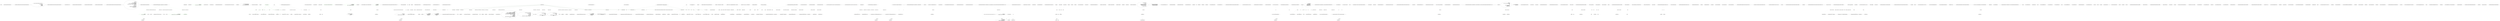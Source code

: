 digraph  {
n108 [label=setsWithTrue, span=""];
n109 [label="System.Collections.Generic.IEnumerable<CommandLine.Core.Token>", span=""];
n0 [cluster="CommandLine.Core.SpecificationPropertyRules.Lookup(System.Collections.Generic.IEnumerable<CommandLine.Core.Token>)", label="Entry CommandLine.Core.SpecificationPropertyRules.Lookup(System.Collections.Generic.IEnumerable<CommandLine.Core.Token>)", span="12-12"];
n1 [cluster="CommandLine.Core.SpecificationPropertyRules.Lookup(System.Collections.Generic.IEnumerable<CommandLine.Core.Token>)", label="return new List<Func<IEnumerable<SpecificationProperty>, IEnumerable<Error>>>\r\n                {\r\n                    EnforceMutuallyExclusiveSet(),\r\n                    EnforceRequired(),\r\n                    EnforceRange(),\r\n                    EnforceSingle(tokens)\r\n                };", span="15-21"];
n2 [cluster="CommandLine.Core.SpecificationPropertyRules.Lookup(System.Collections.Generic.IEnumerable<CommandLine.Core.Token>)", label="Exit CommandLine.Core.SpecificationPropertyRules.Lookup(System.Collections.Generic.IEnumerable<CommandLine.Core.Token>)", span="12-12"];
n3 [cluster="System.Collections.Generic.List<T>.List()", label="Entry System.Collections.Generic.List<T>.List()", span="0-0"];
n4 [cluster="CommandLine.Core.SpecificationPropertyRules.EnforceMutuallyExclusiveSet()", label="Entry CommandLine.Core.SpecificationPropertyRules.EnforceMutuallyExclusiveSet()", span="24-24"];
n5 [cluster="CommandLine.Core.SpecificationPropertyRules.EnforceRequired()", label="Entry CommandLine.Core.SpecificationPropertyRules.EnforceRequired()", span="43-43"];
n6 [cluster="CommandLine.Core.SpecificationPropertyRules.EnforceRange()", label="Entry CommandLine.Core.SpecificationPropertyRules.EnforceRange()", span="74-74"];
n7 [cluster="CommandLine.Core.SpecificationPropertyRules.EnforceSingle(System.Collections.Generic.IEnumerable<CommandLine.Core.Token>)", label="Entry CommandLine.Core.SpecificationPropertyRules.EnforceSingle(System.Collections.Generic.IEnumerable<CommandLine.Core.Token>)", span="95-95"];
n8 [cluster="CommandLine.Core.SpecificationPropertyRules.EnforceMutuallyExclusiveSet()", label="return specProps =>\r\n                {\r\n                    var options = specProps\r\n                            .Where(sp => sp.Specification.IsOption())\r\n                            .Where(sp => ((OptionSpecification)sp.Specification).SetName.Length > 0\r\n                                   && sp.Value.IsJust());\r\n                    var groups = options.GroupBy(g => ((OptionSpecification)g.Specification).SetName);\r\n                    if (groups.Count() > 1)\r\n                    {\r\n                        return options.Select(s =>\r\n                            new MutuallyExclusiveSetError(\r\n                                ((OptionSpecification)s.Specification).FromOptionSpecification()));\r\n                    }\r\n                    return Enumerable.Empty<Error>();\r\n                };", span="26-40"];
n9 [cluster="CommandLine.Core.SpecificationPropertyRules.EnforceMutuallyExclusiveSet()", label="Exit CommandLine.Core.SpecificationPropertyRules.EnforceMutuallyExclusiveSet()", span="24-24"];
d104 [cluster="CommandLine.Text.HelpText.DefaultParsingErrorsHandler<T>(CommandLine.ParserResult<T>, CommandLine.Text.HelpText)", color=green, community=0, label="current.AddPreOptionsLine(\r\n                string.Concat(Environment.NewLine, current.SentenceBuilder.ErrorsHeadingText()))", prediction=0, span="311-312"];
d88 [cluster="CommandLine.Text.HelpText.DefaultParsingErrorsHandler<T>(CommandLine.ParserResult<T>, CommandLine.Text.HelpText)", label="Entry CommandLine.Text.HelpText.DefaultParsingErrorsHandler<T>(CommandLine.ParserResult<T>, CommandLine.Text.HelpText)", span="292-292"];
d102 [cluster="CommandLine.Text.HelpText.DefaultParsingErrorsHandler<T>(CommandLine.ParserResult<T>, CommandLine.Text.HelpText)", label="string.IsNullOrEmpty(errors)", span="306-306"];
d105 [cluster="CommandLine.Text.HelpText.DefaultParsingErrorsHandler<T>(CommandLine.ParserResult<T>, CommandLine.Text.HelpText)", color=green, community=0, label="var lines = errors.Split(\r\n                new[] { Environment.NewLine }, StringSplitOptions.None)", prediction=1, span="313-314"];
d112 [cluster="System.Func<TResult>.Invoke()", label="Entry System.Func<TResult>.Invoke()", span="0-0"];
d113 [cluster="string.Concat(string, string)", label="Entry string.Concat(string, string)", span="0-0"];
d74 [cluster="CommandLine.Text.HelpText.AddPreOptionsLine(string)", label="Entry CommandLine.Text.HelpText.AddPreOptionsLine(string)", span="336-336"];
d106 [cluster="CommandLine.Text.HelpText.DefaultParsingErrorsHandler<T>(CommandLine.ParserResult<T>, CommandLine.Text.HelpText)", color=green, community=0, label="lines.ForEach(\r\n                line => current.AddPreOptionsLine(line))", prediction=0, span="315-316"];
d107 [cluster="CommandLine.Text.HelpText.DefaultParsingErrorsHandler<T>(CommandLine.ParserResult<T>, CommandLine.Text.HelpText)", label="return current;", span="318-318"];
d115 [cluster="System.Collections.Generic.IEnumerable<T>.ForEach<T>(System.Action<T>)", label="Entry System.Collections.Generic.IEnumerable<T>.ForEach<T>(System.Action<T>)", span="251-251"];
d116 [cluster="lambda expression", label="Entry lambda expression", span="316-316"];
d117 [cluster="lambda expression", color=green, community=0, label="current.AddPreOptionsLine(line)", prediction=0, span="316-316"];
d374 [label="CommandLine.Text.HelpText", span=""];
d118 [cluster="lambda expression", label="Exit lambda expression", span="316-316"];
d101 [cluster="CommandLine.Text.HelpText.DefaultParsingErrorsHandler<T>(CommandLine.ParserResult<T>, CommandLine.Text.HelpText)", label="var errors = RenderParsingErrorsText(parserResult,\r\n                current.SentenceBuilder.FormatError,\r\n                current.SentenceBuilder.FormatMutuallyExclusiveSetErrors,\r\n                2)", span="302-305"];
d114 [cluster="string.Split(string[], System.StringSplitOptions)", label="Entry string.Split(string[], System.StringSplitOptions)", span="0-0"];
d199 [cluster="CommandLine.Text.HelpText.AddLine(System.Text.StringBuilder, string, int)", color=green, community=0, label="var words = value.Split(new[] { ' ' })", prediction=4, span="488-488"];
d196 [cluster="CommandLine.Text.HelpText.AddLine(System.Text.StringBuilder, string, int)", label="Entry CommandLine.Text.HelpText.AddLine(System.Text.StringBuilder, string, int)", span="482-482"];
d198 [cluster="CommandLine.Text.HelpText.AddLine(System.Text.StringBuilder, string, int)", label="var wordBuffer = 0", span="487-487"];
d200 [cluster="CommandLine.Text.HelpText.AddLine(System.Text.StringBuilder, string, int)", label="var i = 0", span="489-489"];
d217 [cluster="string.Split(params char[])", label="Entry string.Split(params char[])", span="0-0"];
d201 [cluster="CommandLine.Text.HelpText.AddLine(System.Text.StringBuilder, string, int)", label="i < words.Length", span="489-489"];
d202 [cluster="CommandLine.Text.HelpText.AddLine(System.Text.StringBuilder, string, int)", label="words[i].Length < (maximumLength - wordBuffer)", span="491-491"];
d203 [cluster="CommandLine.Text.HelpText.AddLine(System.Text.StringBuilder, string, int)", label="builder.Append(words[i])", span="493-493"];
d204 [cluster="CommandLine.Text.HelpText.AddLine(System.Text.StringBuilder, string, int)", label="wordBuffer += words[i].Length", span="494-494"];
d205 [cluster="CommandLine.Text.HelpText.AddLine(System.Text.StringBuilder, string, int)", label="(maximumLength - wordBuffer) > 1 && i != words.Length - 1", span="495-495"];
d208 [cluster="CommandLine.Text.HelpText.AddLine(System.Text.StringBuilder, string, int)", label="words[i].Length >= maximumLength && wordBuffer == 0", span="501-501"];
d209 [cluster="CommandLine.Text.HelpText.AddLine(System.Text.StringBuilder, string, int)", label="builder.Append(words[i].Substring(0, maximumLength))", span="503-503"];
d221 [cluster="CommandLine.Text.HelpText.GetSpecificationsFromType<T>(T)", color=green, community=0, label="var specs = options.GetType().GetSpecifications(Specification.FromProperty)", prediction=5, span="522-522"];
d135 [cluster="CommandLine.Text.HelpText.GetSpecificationsFromType<T>(T)", label="Entry CommandLine.Text.HelpText.GetSpecificationsFromType<T>(T)", span="520-520"];
d222 [cluster="CommandLine.Text.HelpText.GetSpecificationsFromType<T>(T)", color=green, community=1, label="var optionSpecs = specs\r\n                .OfType<OptionSpecification>()\r\n                .Concat(new[] { this.MakeHelpEntry(), this.MakeVersionEntry() })", prediction=6, span="523-525"];
d226 [cluster="object.GetType()", label="Entry object.GetType()", span="0-0"];
d227 [cluster="System.Type.GetSpecifications<T>(System.Func<System.Reflection.PropertyInfo, T>)", label="Entry System.Type.GetSpecifications<T>(System.Func<System.Reflection.PropertyInfo, T>)", span="14-14"];
d223 [cluster="CommandLine.Text.HelpText.GetSpecificationsFromType<T>(T)", color=green, community=1, label="var valueSpecs = specs\r\n                .OfType<ValueSpecification>()\r\n                .OrderBy(v => v.Index)", prediction=7, span="526-528"];
d371 [label="CommandLine.Text.HelpText", span=""];
d75 [cluster="System.Collections.IEnumerable.OfType<TResult>()", label="Entry System.Collections.IEnumerable.OfType<TResult>()", span="0-0"];
d228 [cluster="CommandLine.Text.HelpText.MakeHelpEntry()", label="Entry CommandLine.Text.HelpText.MakeHelpEntry()", span="564-564"];
d229 [cluster="CommandLine.Text.HelpText.MakeVersionEntry()", label="Entry CommandLine.Text.HelpText.MakeVersionEntry()", span="574-574"];
d230 [cluster="System.Collections.Generic.IEnumerable<TSource>.Concat<TSource>(System.Collections.Generic.IEnumerable<TSource>)", label="Entry System.Collections.Generic.IEnumerable<TSource>.Concat<TSource>(System.Collections.Generic.IEnumerable<TSource>)", span="0-0"];
d224 [cluster="CommandLine.Text.HelpText.GetSpecificationsFromType<T>(T)", label="return Enumerable.Empty<Specification>()\r\n                .Concat(optionSpecs)\r\n                .Concat(valueSpecs);", span="529-531"];
d231 [cluster="System.Collections.Generic.IEnumerable<TSource>.OrderBy<TSource, TKey>(System.Func<TSource, TKey>)", label="Entry System.Collections.Generic.IEnumerable<TSource>.OrderBy<TSource, TKey>(System.Func<TSource, TKey>)", span="0-0"];
d232 [cluster="lambda expression", label="Entry lambda expression", span="528-528"];
d86 [cluster="lambda expression", label="DefaultParsingErrorsHandler(parserResult, current)", span="274-274"];
d93 [cluster="lambda expression", label="DefaultParsingErrorsHandler(parserResult, current)", span="284-284"];
d90 [cluster="lambda expression", label="DefaultParsingErrorsHandler(pr, current)", span="281-281"];
d108 [cluster="CommandLine.Text.HelpText.DefaultParsingErrorsHandler<T>(CommandLine.ParserResult<T>, CommandLine.Text.HelpText)", label="Exit CommandLine.Text.HelpText.DefaultParsingErrorsHandler<T>(CommandLine.ParserResult<T>, CommandLine.Text.HelpText)", span="292-292"];
d95 [cluster="CommandLine.Text.HelpText.DefaultParsingErrorsHandler<T>(CommandLine.ParserResult<T>, CommandLine.Text.HelpText)", label="parserResult == null", span="294-294"];
d97 [cluster="CommandLine.Text.HelpText.DefaultParsingErrorsHandler<T>(CommandLine.ParserResult<T>, CommandLine.Text.HelpText)", label="current == null", span="295-295"];
d99 [cluster="CommandLine.Text.HelpText.DefaultParsingErrorsHandler<T>(CommandLine.ParserResult<T>, CommandLine.Text.HelpText)", label="FilterMeaningfulErrors(((NotParsed<T>)parserResult).Errors).Empty()", span="297-297"];
d100 [cluster="CommandLine.Text.HelpText.DefaultParsingErrorsHandler<T>(CommandLine.ParserResult<T>, CommandLine.Text.HelpText)", label="return current;", span="299-299"];
d103 [cluster="CommandLine.Text.HelpText.DefaultParsingErrorsHandler<T>(CommandLine.ParserResult<T>, CommandLine.Text.HelpText)", label="return current;", span="308-308"];
d59 [cluster="CommandLine.Text.HelpText.AutoBuild<T>(CommandLine.ParserResult<T>)", label="Entry CommandLine.Text.HelpText.AutoBuild<T>(CommandLine.ParserResult<T>)", span="258-258"];
d69 [cluster="CommandLine.Text.HelpText.AutoBuild<T>(CommandLine.ParserResult<T>)", label="var pr = new NotParsed<object>(err.Type.AutoDefault(), Enumerable.Empty<Error>())", span="280-280"];
d66 [cluster="CommandLine.Text.HelpText.AutoBuild<T>(CommandLine.ParserResult<T>)", label="return AutoBuild(parserResult, current => DefaultParsingErrorsHandler(parserResult, current));", span="274-274"];
d70 [cluster="CommandLine.Text.HelpText.AutoBuild<T>(CommandLine.ParserResult<T>)", label="return AutoBuild(pr, current => DefaultParsingErrorsHandler(pr, current));", span="281-281"];
d71 [cluster="CommandLine.Text.HelpText.AutoBuild<T>(CommandLine.ParserResult<T>)", label="return AutoBuild(parserResult, current => DefaultParsingErrorsHandler(parserResult, current), true);", span="284-284"];
d111 [cluster="string.IsNullOrEmpty(string)", label="Entry string.IsNullOrEmpty(string)", span="0-0"];
d132 [cluster="CommandLine.Text.HelpText.AddOptions<T>(T)", label="return AddOptionsImpl(\r\n                this.GetSpecificationsFromType(options),\r\n                SentenceBuilder.RequiredWord(),\r\n                MaximumDisplayWidth);", span="360-363"];
d141 [cluster="CommandLine.Text.HelpText.AddVerbs(params System.Type[])", label="return AddOptionsImpl(\r\n                this.AdaptVerbsToSpecifications(types),\r\n                SentenceBuilder.RequiredWord(),\r\n                MaximumDisplayWidth);", span="377-380"];
d148 [cluster="CommandLine.Text.HelpText.AddOptions<T>(int, T)", label="return AddOptionsImpl(\r\n                this.GetSpecificationsFromType(options),\r\n                SentenceBuilder.RequiredWord(),\r\n                maximumLength);", span="393-396"];
d155 [cluster="CommandLine.Text.HelpText.AddVerbs(int, params System.Type[])", label="return AddOptionsImpl(this.AdaptVerbsToSpecifications(types), SentenceBuilder.RequiredWord(), maximumLength);", span="411-411"];
d64 [cluster="CommandLine.Text.HelpText.AutoBuild<T>(CommandLine.ParserResult<T>)", label="return new HelpText(HeadingInfo.Default).AddPreOptionsLine(Environment.NewLine);", span="269-269"];
d124 [cluster="CommandLine.Text.HelpText.AddPreOptionsLine(string)", label="Exit CommandLine.Text.HelpText.AddPreOptionsLine(string)", span="336-336"];
d125 [cluster="CommandLine.Text.HelpText.AddPreOptionsLine(string, int)", label="Entry CommandLine.Text.HelpText.AddPreOptionsLine(string, int)", span="584-584"];
d123 [cluster="CommandLine.Text.HelpText.AddPreOptionsLine(string)", label="return AddPreOptionsLine(value, MaximumDisplayWidth);", span="338-338"];
d243 [cluster="CommandLine.Text.HelpText.AddOptionsImpl(System.Collections.Generic.IEnumerable<CommandLine.Core.Specification>, string, int)", label="specifications.ForEach(\r\n                option =>\r\n                    AddOption(requiredWord, maxLength, option, remainingSpace))", span="557-559"];
d110 [cluster="CommandLine.Text.HelpText.RenderParsingErrorsText<T>(CommandLine.ParserResult<T>, System.Func<CommandLine.Error, string>, System.Func<System.Collections.Generic.IEnumerable<CommandLine.MutuallyExclusiveSetError>, string>, int)", label="Entry CommandLine.Text.HelpText.RenderParsingErrorsText<T>(CommandLine.ParserResult<T>, System.Func<CommandLine.Error, string>, System.Func<System.Collections.Generic.IEnumerable<CommandLine.MutuallyExclusiveSetError>, string>, int)", span="422-422"];
d216 [cluster="CommandLine.Text.HelpText.AddLine(System.Text.StringBuilder, string, int)", label="Exit CommandLine.Text.HelpText.AddLine(System.Text.StringBuilder, string, int)", span="482-482"];
d255 [cluster="CommandLine.Text.HelpText.AddPreOptionsLine(string, int)", label="AddLine(preOptionsHelp, value, maximumLength)", span="586-586"];
d326 [cluster="CommandLine.Text.HelpText.AddLine(System.Text.StringBuilder, string)", label="AddLine(builder, value, MaximumDisplayWidth)", span="706-706"];
d197 [cluster="CommandLine.Text.HelpText.AddLine(System.Text.StringBuilder, string, int)", label="builder.AppendWhen(builder.Length > 0, Environment.NewLine)", span="484-484"];
d206 [cluster="CommandLine.Text.HelpText.AddLine(System.Text.StringBuilder, string, int)", label="builder.Append('' '')", span="497-497"];
d210 [cluster="CommandLine.Text.HelpText.AddLine(System.Text.StringBuilder, string, int)", label="wordBuffer = maximumLength", span="504-504"];
d212 [cluster="CommandLine.Text.HelpText.AddLine(System.Text.StringBuilder, string, int)", label="value = value.Substring(Math.Min(wordBuffer, value.Length))", span="512-512"];
d213 [cluster="CommandLine.Text.HelpText.AddLine(System.Text.StringBuilder, string, int)", label="builder.AppendWhen(value.Length > 0, Environment.NewLine)", span="513-513"];
d214 [cluster="CommandLine.Text.HelpText.AddLine(System.Text.StringBuilder, string, int)", label="value.Length > maximumLength", span="515-515"];
d215 [cluster="CommandLine.Text.HelpText.AddLine(System.Text.StringBuilder, string, int)", label="builder.Append(value)", span="517-517"];
d300 [cluster="string.FormatInvariant(params object[])", label="Entry string.FormatInvariant(params object[])", span="20-20"];
d129 [cluster="CommandLine.Text.HelpText.AddLine(System.Text.StringBuilder, string)", label="Entry CommandLine.Text.HelpText.AddLine(System.Text.StringBuilder, string)", span="704-704"];
d273 [cluster="CommandLine.Text.HelpText.AddOption(string, int, CommandLine.Core.Specification, int)", label="var wordBuffer = 0", span="628-628"];
d275 [cluster="CommandLine.Text.HelpText.AddOption(string, int, CommandLine.Core.Specification, int)", label="var i = 0", span="630-630"];
d339 [cluster="CommandLine.Text.HelpText.GetMaxOptionLength(CommandLine.Core.OptionSpecification)", label="var specLength = 0", span="727-727"];
d342 [cluster="CommandLine.Text.HelpText.GetMaxOptionLength(CommandLine.Core.OptionSpecification)", label="var metaLength = 0", span="732-732"];
d359 [cluster="CommandLine.Text.HelpText.GetMaxValueLength(CommandLine.Core.ValueSpecification)", label="var specLength = 0", span="770-770"];
d361 [cluster="CommandLine.Text.HelpText.GetMaxValueLength(CommandLine.Core.ValueSpecification)", label="var metaLength = 0", span="774-774"];
d211 [cluster="CommandLine.Text.HelpText.AddLine(System.Text.StringBuilder, string, int)", label="i++", span="489-489"];
d274 [cluster="CommandLine.Text.HelpText.AddOption(string, int, CommandLine.Core.Specification, int)", label="var words = optionHelpText.Split(new[] { ' ' })", span="629-629"];
d182 [cluster="System.Text.StringBuilder.Append(string)", label="Entry System.Text.StringBuilder.Append(string)", span="0-0"];
d207 [cluster="CommandLine.Text.HelpText.AddLine(System.Text.StringBuilder, string, int)", label="wordBuffer++", span="498-498"];
d218 [cluster="string.Substring(int, int)", label="Entry string.Substring(int, int)", span="0-0"];
d225 [cluster="CommandLine.Text.HelpText.GetSpecificationsFromType<T>(T)", label="Exit CommandLine.Text.HelpText.GetSpecificationsFromType<T>(T)", span="520-520"];
d55 [cluster="CommandLine.Text.HelpText.AddOptions<T>(T)", label="Entry CommandLine.Text.HelpText.AddOptions<T>(T)", span="356-356"];
d145 [cluster="CommandLine.Text.HelpText.AddOptions<T>(int, T)", label="Entry CommandLine.Text.HelpText.AddOptions<T>(int, T)", span="389-389"];
d17 [cluster="CommandLine.Text.HelpText.HelpText(CommandLine.Text.SentenceBuilder, string, string)", label="preOptionsHelp = new StringBuilder(BuilderCapacity)", span="99-99"];
d18 [cluster="CommandLine.Text.HelpText.HelpText(CommandLine.Text.SentenceBuilder, string, string)", label="postOptionsHelp = new StringBuilder(BuilderCapacity)", span="100-100"];
d19 [cluster="CommandLine.Text.HelpText.HelpText(CommandLine.Text.SentenceBuilder, string, string)", label="this.sentenceBuilder = sentenceBuilder", span="102-102"];
d20 [cluster="CommandLine.Text.HelpText.HelpText(CommandLine.Text.SentenceBuilder, string, string)", label="this.heading = heading", span="103-103"];
d21 [cluster="CommandLine.Text.HelpText.HelpText(CommandLine.Text.SentenceBuilder, string, string)", label="this.copyright = copyright", span="104-104"];
d127 [cluster="CommandLine.Text.HelpText.AddPostOptionsLine(string)", label="return AddLine(postOptionsHelp, value);", span="348-348"];
d185 [cluster="CommandLine.Text.HelpText.ToString()", label="return\r\n                new StringBuilder(\r\n                    heading.SafeLength() + copyright.SafeLength() + preOptionsHelp.SafeLength() +\r\n                        optionsHelp.SafeLength() + ExtraLength).Append(heading)\r\n                    .AppendWhen(!string.IsNullOrEmpty(copyright), Environment.NewLine, copyright)\r\n                    .AppendWhen(preOptionsHelp.Length > 0, Environment.NewLine, preOptionsHelp.ToString())\r\n                    .AppendWhen(\r\n                        optionsHelp != null && optionsHelp.Length > 0,\r\n                        Environment.NewLine,\r\n                        Environment.NewLine,\r\n                        optionsHelp.SafeToString())\r\n                    .AppendWhen(postOptionsHelp.Length > 0, Environment.NewLine, postOptionsHelp.ToString())\r\n                .ToString();", span="462-474"];
d235 [cluster="CommandLine.Text.HelpText.AdaptVerbsToSpecifications(System.Collections.Generic.IEnumerable<System.Type>)", label="return (from verbTuple in Verb.SelectFromTypes(types)\r\n                    select\r\n                        OptionSpecification.NewSwitch(\r\n                            string.Empty,\r\n                            verbTuple.Item1.Name,\r\n                            false,\r\n                            verbTuple.Item1.HelpText,\r\n                            string.Empty)).Concat(new[] { this.MakeHelpEntry(), this.MakeVersionEntry() });", span="536-543"];
d240 [cluster="CommandLine.Text.HelpText.AddOptionsImpl(System.Collections.Generic.IEnumerable<CommandLine.Core.Specification>, string, int)", label="var maxLength = GetMaxLength(specifications)", span="551-551"];
d241 [cluster="CommandLine.Text.HelpText.AddOptionsImpl(System.Collections.Generic.IEnumerable<CommandLine.Core.Specification>, string, int)", label="optionsHelp = new StringBuilder(BuilderCapacity)", span="553-553"];
d248 [cluster="lambda expression", label="AddOption(requiredWord, maxLength, option, remainingSpace)", span="559-559"];
d244 [cluster="CommandLine.Text.HelpText.AddOptionsImpl(System.Collections.Generic.IEnumerable<CommandLine.Core.Specification>, string, int)", label="return this;", span="561-561"];
d251 [cluster="CommandLine.Text.HelpText.MakeHelpEntry()", label="return OptionSpecification.NewSwitch(\r\n                string.Empty,\r\n                ''help'',\r\n                false,\r\n                sentenceBuilder.HelpCommandText(AddDashesToOption),\r\n                string.Empty);", span="566-571"];
d253 [cluster="CommandLine.Text.HelpText.MakeVersionEntry()", label="return OptionSpecification.NewSwitch(\r\n                string.Empty,\r\n                ''version'',\r\n                false,\r\n                sentenceBuilder.VersionCommandText(AddDashesToOption),\r\n                string.Empty);", span="576-581"];
d256 [cluster="CommandLine.Text.HelpText.AddPreOptionsLine(string, int)", label="return this;", span="588-588"];
d258 [cluster="CommandLine.Text.HelpText.AddOption(string, int, CommandLine.Core.Specification, int)", label="optionsHelp.Append(''  '')", span="593-593"];
d261 [cluster="CommandLine.Text.HelpText.AddOption(string, int, CommandLine.Core.Specification, int)", label="name.Append(AddOptionName(maxLength, (OptionSpecification)specification))", span="597-597"];
d262 [cluster="CommandLine.Text.HelpText.AddOption(string, int, CommandLine.Core.Specification, int)", label="name.Append(AddValueName(maxLength, (ValueSpecification)specification))", span="601-601"];
d263 [cluster="CommandLine.Text.HelpText.AddOption(string, int, CommandLine.Core.Specification, int)", label="optionsHelp.Append(name.Length < maxLength ? name.ToString().PadRight(maxLength) : name.ToString())", span="604-604"];
d264 [cluster="CommandLine.Text.HelpText.AddOption(string, int, CommandLine.Core.Specification, int)", label="optionsHelp.Append(''    '')", span="606-606"];
d266 [cluster="CommandLine.Text.HelpText.AddOption(string, int, CommandLine.Core.Specification, int)", label="addEnumValuesToHelpText && specification.EnumValues.Any()", span="609-609"];
d278 [cluster="CommandLine.Text.HelpText.AddOption(string, int, CommandLine.Core.Specification, int)", label="optionsHelp.Append(words[i])", span="634-634"];
d281 [cluster="CommandLine.Text.HelpText.AddOption(string, int, CommandLine.Core.Specification, int)", label="optionsHelp.Append('' '')", span="638-638"];
d284 [cluster="CommandLine.Text.HelpText.AddOption(string, int, CommandLine.Core.Specification, int)", label="optionsHelp.Append(words[i].Substring(0, widthOfHelpText))", span="644-644"];
d288 [cluster="CommandLine.Text.HelpText.AddOption(string, int, CommandLine.Core.Specification, int)", label="optionsHelp.AppendWhen(optionHelpText.Length > 0, Environment.NewLine,\r\n                        new string(' ', maxLength + 6))", span="655-656"];
d290 [cluster="CommandLine.Text.HelpText.AddOption(string, int, CommandLine.Core.Specification, int)", label="optionsHelp.Append(optionHelpText)", span="661-661"];
d291 [cluster="CommandLine.Text.HelpText.AddOption(string, int, CommandLine.Core.Specification, int)", label="optionsHelp.Append(Environment.NewLine)", span="662-662"];
d292 [cluster="CommandLine.Text.HelpText.AddOption(string, int, CommandLine.Core.Specification, int)", label="optionsHelp.AppendWhen(additionalNewLineAfterOption, Environment.NewLine)", span="663-663"];
d293 [cluster="CommandLine.Text.HelpText.AddOption(string, int, CommandLine.Core.Specification, int)", label="return this;", span="665-665"];
d305 [cluster="CommandLine.Text.HelpText.AddOptionName(int, CommandLine.Core.OptionSpecification)", label="optionName.AppendWhen(addDashesToOption, '-')", span="673-673"];
d310 [cluster="CommandLine.Text.HelpText.AddOptionName(int, CommandLine.Core.OptionSpecification)", label="optionName.AppendWhen(addDashesToOption, ''--'')", span="680-680"];
d327 [cluster="CommandLine.Text.HelpText.AddLine(System.Text.StringBuilder, string)", label="return this;", span="708-708"];
d329 [cluster="CommandLine.Text.HelpText.GetMaxLength(System.Collections.Generic.IEnumerable<CommandLine.Core.Specification>)", label="return specifications.Aggregate(0,\r\n                (length, spec) =>\r\n                    {\r\n                        var specLength = spec.Tag == SpecificationType.Option\r\n                            ? this.GetMaxOptionLength((OptionSpecification)spec)\r\n                            : this.GetMaxValueLength((ValueSpecification)spec);\r\n\r\n                        return Math.Max(length, specLength);\r\n                    });", span="713-721"];
d333 [cluster="lambda expression", label="var specLength = spec.Tag == SpecificationType.Option\r\n                            ? this.GetMaxOptionLength((OptionSpecification)spec)\r\n                            : this.GetMaxValueLength((ValueSpecification)spec)", span="716-718"];
d347 [cluster="CommandLine.Text.HelpText.GetMaxOptionLength(CommandLine.Core.OptionSpecification)", label=AddDashesToOption, span="741-741"];
d352 [cluster="CommandLine.Text.HelpText.GetMaxOptionLength(CommandLine.Core.OptionSpecification)", label=AddDashesToOption, span="752-752"];
d67 [cluster="CommandLine.Text.HelpText.AutoBuild<T>(CommandLine.ParserResult<T>)", label="var err = errors.OfType<HelpVerbRequestedError>().Single()", span="277-277"];
d164 [cluster="CommandLine.Text.HelpText.RenderParsingErrorsText<T>(CommandLine.ParserResult<T>, System.Func<CommandLine.Error, string>, System.Func<System.Collections.Generic.IEnumerable<CommandLine.MutuallyExclusiveSetError>, string>, int)", label="text.AppendIfNotEmpty(\r\n                formatMutuallyExclusiveSetErrors(\r\n                    meaningfulErrors.OfType<MutuallyExclusiveSetError>()))", span="448-450"];
d252 [cluster="CommandLine.Text.HelpText.MakeHelpEntry()", label="Exit CommandLine.Text.HelpText.MakeHelpEntry()", span="564-564"];
d254 [cluster="CommandLine.Text.HelpText.MakeVersionEntry()", label="Exit CommandLine.Text.HelpText.MakeVersionEntry()", span="574-574"];
d44 [cluster="System.Linq.Enumerable.Empty<TResult>()", label="Entry System.Linq.Enumerable.Empty<TResult>()", span="0-0"];
d234 [cluster="lambda expression", label="Exit lambda expression", span="528-528"];
d233 [cluster="lambda expression", label="v.Index", span="528-528"];
d372 [label="CommandLine.ParserResult<T>", span=""];
d85 [cluster="lambda expression", label="Entry lambda expression", span="274-274"];
d87 [cluster="lambda expression", label="Exit lambda expression", span="274-274"];
d92 [cluster="lambda expression", label="Entry lambda expression", span="284-284"];
d94 [cluster="lambda expression", label="Exit lambda expression", span="284-284"];
d373 [label=pr, span=""];
d89 [cluster="lambda expression", label="Entry lambda expression", span="281-281"];
d91 [cluster="lambda expression", label="Exit lambda expression", span="281-281"];
d96 [cluster="CommandLine.Text.HelpText.DefaultParsingErrorsHandler<T>(CommandLine.ParserResult<T>, CommandLine.Text.HelpText)", label="throw new ArgumentNullException(''parserResult'');", span="294-294"];
d98 [cluster="CommandLine.Text.HelpText.DefaultParsingErrorsHandler<T>(CommandLine.ParserResult<T>, CommandLine.Text.HelpText)", label="throw new ArgumentNullException(''current'');", span="295-295"];
d45 [cluster="CommandLine.Text.HelpText.FilterMeaningfulErrors(System.Collections.Generic.IEnumerable<CommandLine.Error>)", label="Entry CommandLine.Text.HelpText.FilterMeaningfulErrors(System.Collections.Generic.IEnumerable<CommandLine.Error>)", span="477-477"];
d109 [cluster="System.Collections.Generic.IEnumerable<TSource>.Empty<TSource>()", label="Entry System.Collections.Generic.IEnumerable<TSource>.Empty<TSource>()", span="31-31"];
d72 [cluster="CommandLine.Text.HelpText.AutoBuild<T>(CommandLine.ParserResult<T>)", label="Exit CommandLine.Text.HelpText.AutoBuild<T>(CommandLine.ParserResult<T>)", span="258-258"];
d60 [cluster="CommandLine.Text.HelpText.AutoBuild<T>(CommandLine.ParserResult<T>)", label="parserResult.Tag != ParserResultType.NotParsed", span="260-260"];
d62 [cluster="CommandLine.Text.HelpText.AutoBuild<T>(CommandLine.ParserResult<T>)", label="var errors = ((NotParsed<T>)parserResult).Errors", span="265-265"];
d25 [cluster="CommandLine.Text.HelpText.AutoBuild<T>(CommandLine.ParserResult<T>, System.Func<CommandLine.Text.HelpText, CommandLine.Text.HelpText>, bool)", label="Entry CommandLine.Text.HelpText.AutoBuild<T>(CommandLine.ParserResult<T>, System.Func<CommandLine.Text.HelpText, CommandLine.Text.HelpText>, bool)", span="199-199"];
d68 [cluster="CommandLine.Text.HelpText.AutoBuild<T>(CommandLine.ParserResult<T>)", label="err.Matched", span="278-278"];
d77 [cluster="CommandLine.NotParsed<T>.NotParsed(T, System.Collections.Generic.IEnumerable<CommandLine.Error>)", label="Entry CommandLine.NotParsed<T>.NotParsed(T, System.Collections.Generic.IEnumerable<CommandLine.Error>)", span="142-142"];
d78 [cluster="System.Type.AutoDefault()", label="Entry System.Type.AutoDefault()", span="138-138"];
d65 [cluster="CommandLine.Text.HelpText.AutoBuild<T>(CommandLine.ParserResult<T>)", label="!errors.Any(e => e.Tag == ErrorType.HelpVerbRequestedError)", span="272-272"];
d272 [cluster="CommandLine.Text.HelpText.AddOption(string, int, CommandLine.Core.Specification, int)", label="!string.IsNullOrEmpty(optionHelpText)", span="624-624"];
d130 [cluster="CommandLine.Text.HelpText.AddOptions<T>(T)", label="Equals(options, default(T))", span="358-358"];
d133 [cluster="CommandLine.Text.HelpText.AddOptions<T>(T)", label="Exit CommandLine.Text.HelpText.AddOptions<T>(T)", span="356-356"];
d136 [cluster="CommandLine.Text.HelpText.AddOptionsImpl(System.Collections.Generic.IEnumerable<CommandLine.Core.Specification>, string, int)", label="Entry CommandLine.Text.HelpText.AddOptionsImpl(System.Collections.Generic.IEnumerable<CommandLine.Core.Specification>, string, int)", span="546-546"];
d54 [cluster="CommandLine.Text.HelpText.AddVerbs(params System.Type[])", label="Entry CommandLine.Text.HelpText.AddVerbs(params System.Type[])", span="372-372"];
d139 [cluster="CommandLine.Text.HelpText.AddVerbs(params System.Type[])", label="types.Length == 0", span="375-375"];
d142 [cluster="CommandLine.Text.HelpText.AddVerbs(params System.Type[])", label="Exit CommandLine.Text.HelpText.AddVerbs(params System.Type[])", span="372-372"];
d144 [cluster="CommandLine.Text.HelpText.AdaptVerbsToSpecifications(System.Collections.Generic.IEnumerable<System.Type>)", label="Entry CommandLine.Text.HelpText.AdaptVerbsToSpecifications(System.Collections.Generic.IEnumerable<System.Type>)", span="534-534"];
d146 [cluster="CommandLine.Text.HelpText.AddOptions<T>(int, T)", label="Equals(options, default(T))", span="391-391"];
d149 [cluster="CommandLine.Text.HelpText.AddOptions<T>(int, T)", label="Exit CommandLine.Text.HelpText.AddOptions<T>(int, T)", span="389-389"];
d150 [cluster="CommandLine.Text.HelpText.AddVerbs(int, params System.Type[])", label="Entry CommandLine.Text.HelpText.AddVerbs(int, params System.Type[])", span="406-406"];
d153 [cluster="CommandLine.Text.HelpText.AddVerbs(int, params System.Type[])", label="types.Length == 0", span="409-409"];
d156 [cluster="CommandLine.Text.HelpText.AddVerbs(int, params System.Type[])", label="Exit CommandLine.Text.HelpText.AddVerbs(int, params System.Type[])", span="406-406"];
d63 [cluster="CommandLine.Text.HelpText.AutoBuild<T>(CommandLine.ParserResult<T>)", label="errors.Any(e => e.Tag == ErrorType.VersionRequestedError)", span="267-267"];
d4 [cluster="CommandLine.Text.HelpText.HelpText(string)", label="Entry CommandLine.Text.HelpText.HelpText(string)", span="57-57"];
d257 [cluster="CommandLine.Text.HelpText.AddPreOptionsLine(string, int)", label="Exit CommandLine.Text.HelpText.AddPreOptionsLine(string, int)", span="584-584"];
d242 [cluster="CommandLine.Text.HelpText.AddOptionsImpl(System.Collections.Generic.IEnumerable<CommandLine.Core.Specification>, string, int)", label="var remainingSpace = maximumLength - (maxLength + 6)", span="555-555"];
d250 [cluster="CommandLine.Text.HelpText.AddOption(string, int, CommandLine.Core.Specification, int)", label="Entry CommandLine.Text.HelpText.AddOption(string, int, CommandLine.Core.Specification, int)", span="591-591"];
d247 [cluster="lambda expression", label="Entry lambda expression", span="558-559"];
d166 [cluster="CommandLine.Text.HelpText.RenderParsingErrorsText<T>(CommandLine.ParserResult<T>, System.Func<CommandLine.Error, string>, System.Func<System.Collections.Generic.IEnumerable<CommandLine.MutuallyExclusiveSetError>, string>, int)", label="Exit CommandLine.Text.HelpText.RenderParsingErrorsText<T>(CommandLine.ParserResult<T>, System.Func<CommandLine.Error, string>, System.Func<System.Collections.Generic.IEnumerable<CommandLine.MutuallyExclusiveSetError>, string>, int)", span="422-422"];
d157 [cluster="CommandLine.Text.HelpText.RenderParsingErrorsText<T>(CommandLine.ParserResult<T>, System.Func<CommandLine.Error, string>, System.Func<System.Collections.Generic.IEnumerable<CommandLine.MutuallyExclusiveSetError>, string>, int)", label="parserResult == null", span="428-428"];
d159 [cluster="CommandLine.Text.HelpText.RenderParsingErrorsText<T>(CommandLine.ParserResult<T>, System.Func<CommandLine.Error, string>, System.Func<System.Collections.Generic.IEnumerable<CommandLine.MutuallyExclusiveSetError>, string>, int)", label="var meaningfulErrors =\r\n                FilterMeaningfulErrors(((NotParsed<T>)parserResult).Errors)", span="430-431"];
d163 [cluster="CommandLine.Text.HelpText.RenderParsingErrorsText<T>(CommandLine.ParserResult<T>, System.Func<CommandLine.Error, string>, System.Func<System.Collections.Generic.IEnumerable<CommandLine.MutuallyExclusiveSetError>, string>, int)", label="meaningfulErrors\r\n                .Where(e => e.Tag != ErrorType.MutuallyExclusiveSetError)\r\n                .ForEach(\r\n                    error =>\r\n                        {\r\n                            var line = new StringBuilder(indent.Spaces())\r\n                                .Append(formatError(error)); \r\n                            text.AppendLine(line.ToString());\r\n                        })", span="438-446"];
d176 [cluster="lambda expression", label="var line = new StringBuilder(indent.Spaces())\r\n                                .Append(formatError(error))", span="443-444"];
d189 [cluster="System.Text.StringBuilder.AppendWhen(bool, params string[])", label="Entry System.Text.StringBuilder.AppendWhen(bool, params string[])", span="9-9"];
d219 [cluster="System.Math.Min(int, int)", label="Entry System.Math.Min(int, int)", span="0-0"];
d220 [cluster="string.Substring(int)", label="Entry string.Substring(int)", span="0-0"];
d271 [cluster="CommandLine.Text.HelpText.AddOption(string, int, CommandLine.Core.Specification, int)", label="optionHelpText = ''{0} ''.FormatInvariant(requiredWord) + optionHelpText", span="621-621"];
d126 [cluster="CommandLine.Text.HelpText.AddPostOptionsLine(string)", label="Entry CommandLine.Text.HelpText.AddPostOptionsLine(string)", span="346-346"];
d328 [cluster="CommandLine.Text.HelpText.AddLine(System.Text.StringBuilder, string)", label="Exit CommandLine.Text.HelpText.AddLine(System.Text.StringBuilder, string)", span="704-704"];
d315 [cluster="System.Text.StringBuilder.AppendWhen(bool, params char[])", label="Entry System.Text.StringBuilder.AppendWhen(bool, params char[])", span="21-21"];
d277 [cluster="CommandLine.Text.HelpText.AddOption(string, int, CommandLine.Core.Specification, int)", label="words[i].Length < (widthOfHelpText - wordBuffer)", span="632-632"];
d279 [cluster="CommandLine.Text.HelpText.AddOption(string, int, CommandLine.Core.Specification, int)", label="wordBuffer += words[i].Length", span="635-635"];
d283 [cluster="CommandLine.Text.HelpText.AddOption(string, int, CommandLine.Core.Specification, int)", label="words[i].Length >= widthOfHelpText && wordBuffer == 0", span="642-642"];
d287 [cluster="CommandLine.Text.HelpText.AddOption(string, int, CommandLine.Core.Specification, int)", label="optionHelpText = optionHelpText.Substring(Math.Min(wordBuffer, optionHelpText.Length)).Trim()", span="654-654"];
d276 [cluster="CommandLine.Text.HelpText.AddOption(string, int, CommandLine.Core.Specification, int)", label="i < words.Length", span="630-630"];
d280 [cluster="CommandLine.Text.HelpText.AddOption(string, int, CommandLine.Core.Specification, int)", label="(widthOfHelpText - wordBuffer) > 1 && i != words.Length - 1", span="636-636"];
d286 [cluster="CommandLine.Text.HelpText.AddOption(string, int, CommandLine.Core.Specification, int)", label="i++", span="630-630"];
d336 [cluster="CommandLine.Text.HelpText.GetMaxOptionLength(CommandLine.Core.OptionSpecification)", label="Entry CommandLine.Text.HelpText.GetMaxOptionLength(CommandLine.Core.OptionSpecification)", span="725-725"];
d340 [cluster="CommandLine.Text.HelpText.GetMaxOptionLength(CommandLine.Core.OptionSpecification)", label="var hasShort = spec.ShortName.Length > 0", span="729-729"];
d346 [cluster="CommandLine.Text.HelpText.GetMaxOptionLength(CommandLine.Core.OptionSpecification)", label="++specLength", span="740-740"];
d351 [cluster="CommandLine.Text.HelpText.GetMaxOptionLength(CommandLine.Core.OptionSpecification)", label="specLength += spec.LongName.Length", span="751-751"];
d356 [cluster="CommandLine.Text.HelpText.GetMaxOptionLength(CommandLine.Core.OptionSpecification)", label="specLength += 2", span="762-762"];
d357 [cluster="CommandLine.Text.HelpText.GetMaxOptionLength(CommandLine.Core.OptionSpecification)", label="return specLength;", span="765-765"];
d341 [cluster="CommandLine.Text.HelpText.GetMaxOptionLength(CommandLine.Core.OptionSpecification)", label="var hasLong = spec.LongName.Length > 0", span="730-730"];
d343 [cluster="CommandLine.Text.HelpText.GetMaxOptionLength(CommandLine.Core.OptionSpecification)", label="spec.MetaValue.Length > 0", span="733-733"];
d349 [cluster="CommandLine.Text.HelpText.GetMaxOptionLength(CommandLine.Core.OptionSpecification)", label="specLength += metaLength", span="746-746"];
d354 [cluster="CommandLine.Text.HelpText.GetMaxOptionLength(CommandLine.Core.OptionSpecification)", label="specLength += metaLength", span="757-757"];
d337 [cluster="CommandLine.Text.HelpText.GetMaxValueLength(CommandLine.Core.ValueSpecification)", label="Entry CommandLine.Text.HelpText.GetMaxValueLength(CommandLine.Core.ValueSpecification)", span="768-768"];
d360 [cluster="CommandLine.Text.HelpText.GetMaxValueLength(CommandLine.Core.ValueSpecification)", label="var hasMeta = spec.MetaName.Length > 0", span="772-772"];
d365 [cluster="CommandLine.Text.HelpText.GetMaxValueLength(CommandLine.Core.ValueSpecification)", label="specLength += spec.MetaName.Length + spec.Index.ToStringInvariant().Length + 8", span="782-782"];
d366 [cluster="CommandLine.Text.HelpText.GetMaxValueLength(CommandLine.Core.ValueSpecification)", label="specLength += spec.Index.ToStringInvariant().Length + 11", span="786-786"];
d362 [cluster="CommandLine.Text.HelpText.GetMaxValueLength(CommandLine.Core.ValueSpecification)", label="spec.MetaValue.Length > 0", span="775-775"];
d367 [cluster="CommandLine.Text.HelpText.GetMaxValueLength(CommandLine.Core.ValueSpecification)", label="specLength += metaLength", span="789-789"];
d265 [cluster="CommandLine.Text.HelpText.AddOption(string, int, CommandLine.Core.Specification, int)", label="var optionHelpText = specification.HelpText", span="607-607"];
d267 [cluster="CommandLine.Text.HelpText.AddOption(string, int, CommandLine.Core.Specification, int)", label="optionHelpText += '' Valid values: '' + string.Join('', '', specification.EnumValues)", span="611-611"];
d269 [cluster="CommandLine.Text.HelpText.AddOption(string, int, CommandLine.Core.Specification, int)", label="optionHelpText = ''(Default: {0}) ''.FormatLocal(specification.DefaultValue.FromJust()) + optionHelpText", span="616-616"];
d41 [cluster="CommandLine.Text.HelpText.AutoBuild<T>(CommandLine.ParserResult<T>, System.Func<CommandLine.Text.HelpText, CommandLine.Text.HelpText>, bool)", label="auto.AddOptions(parserResult.Value)", span="242-242"];
d15 [cluster="CommandLine.Text.HelpText.HelpText(CommandLine.Text.SentenceBuilder, string, string)", label="copyright == null", span="97-97"];
d24 [cluster="System.Text.StringBuilder.StringBuilder(int)", label="Entry System.Text.StringBuilder.StringBuilder(int)", span="0-0"];
d10 [cluster="CommandLine.Text.HelpText.HelpText(CommandLine.Text.SentenceBuilder, string, string)", label="Entry CommandLine.Text.HelpText.HelpText(CommandLine.Text.SentenceBuilder, string, string)", span="93-93"];
d22 [cluster="CommandLine.Text.HelpText.HelpText(CommandLine.Text.SentenceBuilder, string, string)", label="Exit CommandLine.Text.HelpText.HelpText(CommandLine.Text.SentenceBuilder, string, string)", span="93-93"];
d128 [cluster="CommandLine.Text.HelpText.AddPostOptionsLine(string)", label="Exit CommandLine.Text.HelpText.AddPostOptionsLine(string)", span="346-346"];
d184 [cluster="CommandLine.Text.HelpText.ToString()", label="int ExtraLength = 10", span="461-461"];
d186 [cluster="CommandLine.Text.HelpText.ToString()", label="Exit CommandLine.Text.HelpText.ToString()", span="459-459"];
d187 [cluster="string.SafeLength()", label="Entry string.SafeLength()", span="40-40"];
d188 [cluster="System.Text.StringBuilder.SafeLength()", label="Entry System.Text.StringBuilder.SafeLength()", span="64-64"];
d171 [cluster="System.Text.StringBuilder.ToString()", label="Entry System.Text.StringBuilder.ToString()", span="0-0"];
d190 [cluster="System.Text.StringBuilder.SafeToString()", label="Entry System.Text.StringBuilder.SafeToString()", span="59-59"];
d236 [cluster="CommandLine.Text.HelpText.AdaptVerbsToSpecifications(System.Collections.Generic.IEnumerable<System.Type>)", label="Exit CommandLine.Text.HelpText.AdaptVerbsToSpecifications(System.Collections.Generic.IEnumerable<System.Type>)", span="534-534"];
d237 [cluster="CommandLine.Core.Verb.SelectFromTypes(System.Collections.Generic.IEnumerable<System.Type>)", label="Entry CommandLine.Core.Verb.SelectFromTypes(System.Collections.Generic.IEnumerable<System.Type>)", span="40-40"];
d238 [cluster="CommandLine.Core.OptionSpecification.NewSwitch(string, string, bool, string, string)", label="Entry CommandLine.Core.OptionSpecification.NewSwitch(string, string, bool, string, string)", span="45-45"];
d239 [cluster="Unk.Concat", label="Entry Unk.Concat", span=""];
d246 [cluster="CommandLine.Text.HelpText.GetMaxLength(System.Collections.Generic.IEnumerable<CommandLine.Core.Specification>)", label="Entry CommandLine.Text.HelpText.GetMaxLength(System.Collections.Generic.IEnumerable<CommandLine.Core.Specification>)", span="711-711"];
d378 [label=string, span=""];
d379 [label=maxLength, span=""];
d380 [label=remainingSpace, span=""];
d249 [cluster="lambda expression", label="Exit lambda expression", span="558-559"];
d245 [cluster="CommandLine.Text.HelpText.AddOptionsImpl(System.Collections.Generic.IEnumerable<CommandLine.Core.Specification>, string, int)", label="Exit CommandLine.Text.HelpText.AddOptionsImpl(System.Collections.Generic.IEnumerable<CommandLine.Core.Specification>, string, int)", span="546-546"];
d47 [cluster="System.Func<T, TResult>.Invoke(T)", label="Entry System.Func<T, TResult>.Invoke(T)", span="0-0"];
d259 [cluster="CommandLine.Text.HelpText.AddOption(string, int, CommandLine.Core.Specification, int)", label="var name = new StringBuilder(maxLength)", span="594-594"];
d260 [cluster="CommandLine.Text.HelpText.AddOption(string, int, CommandLine.Core.Specification, int)", label="specification.Tag == SpecificationType.Option", span="595-595"];
d295 [cluster="CommandLine.Text.HelpText.AddOptionName(int, CommandLine.Core.OptionSpecification)", label="Entry CommandLine.Text.HelpText.AddOptionName(int, CommandLine.Core.OptionSpecification)", span="668-668"];
d296 [cluster="CommandLine.Text.HelpText.AddValueName(int, CommandLine.Core.ValueSpecification)", label="Entry CommandLine.Text.HelpText.AddValueName(int, CommandLine.Core.ValueSpecification)", span="687-687"];
d297 [cluster="string.PadRight(int)", label="Entry string.PadRight(int)", span="0-0"];
d268 [cluster="CommandLine.Text.HelpText.AddOption(string, int, CommandLine.Core.Specification, int)", label="specification.DefaultValue.IsJust()", span="614-614"];
d46 [cluster="System.Collections.Generic.IEnumerable<TSource>.Any<TSource>()", label="Entry System.Collections.Generic.IEnumerable<TSource>.Any<TSource>()", span="0-0"];
d282 [cluster="CommandLine.Text.HelpText.AddOption(string, int, CommandLine.Core.Specification, int)", label="wordBuffer++", span="639-639"];
d285 [cluster="CommandLine.Text.HelpText.AddOption(string, int, CommandLine.Core.Specification, int)", label="wordBuffer = widthOfHelpText", span="645-645"];
d289 [cluster="CommandLine.Text.HelpText.AddOption(string, int, CommandLine.Core.Specification, int)", label="optionHelpText.Length > widthOfHelpText", span="658-658"];
d302 [cluster="string.String(char, int)", label="Entry string.String(char, int)", span="0-0"];
d294 [cluster="CommandLine.Text.HelpText.AddOption(string, int, CommandLine.Core.Specification, int)", label="Exit CommandLine.Text.HelpText.AddOption(string, int, CommandLine.Core.Specification, int)", span="591-591"];
d303 [cluster="CommandLine.Text.HelpText.AddOptionName(int, CommandLine.Core.OptionSpecification)", label="var optionName = new StringBuilder(maxLength)", span="670-670"];
d304 [cluster="CommandLine.Text.HelpText.AddOptionName(int, CommandLine.Core.OptionSpecification)", label="specification.ShortName.Length > 0", span="671-671"];
d306 [cluster="CommandLine.Text.HelpText.AddOptionName(int, CommandLine.Core.OptionSpecification)", label="optionName.AppendFormat(''{0}'', specification.ShortName)", span="674-674"];
d309 [cluster="CommandLine.Text.HelpText.AddOptionName(int, CommandLine.Core.OptionSpecification)", label="specification.LongName.Length > 0", span="678-678"];
d311 [cluster="CommandLine.Text.HelpText.AddOptionName(int, CommandLine.Core.OptionSpecification)", label="optionName.AppendFormat(''{0}'', specification.LongName)", span="681-681"];
d330 [cluster="CommandLine.Text.HelpText.GetMaxLength(System.Collections.Generic.IEnumerable<CommandLine.Core.Specification>)", label="Exit CommandLine.Text.HelpText.GetMaxLength(System.Collections.Generic.IEnumerable<CommandLine.Core.Specification>)", span="711-711"];
d331 [cluster="Unk.Aggregate", label="Entry Unk.Aggregate", span=""];
d332 [cluster="lambda expression", label="Entry lambda expression", span="714-721"];
d334 [cluster="lambda expression", label="return Math.Max(length, specLength);", span="720-720"];
d348 [cluster="CommandLine.Text.HelpText.GetMaxOptionLength(CommandLine.Core.OptionSpecification)", label="++specLength", span="743-743"];
d353 [cluster="CommandLine.Text.HelpText.GetMaxOptionLength(CommandLine.Core.OptionSpecification)", label="specLength += 2", span="754-754"];
d76 [cluster="System.Collections.Generic.IEnumerable<TSource>.Single<TSource>()", label="Entry System.Collections.Generic.IEnumerable<TSource>.Single<TSource>()", span="0-0"];
d162 [cluster="CommandLine.Text.HelpText.RenderParsingErrorsText<T>(CommandLine.ParserResult<T>, System.Func<CommandLine.Error, string>, System.Func<System.Collections.Generic.IEnumerable<CommandLine.MutuallyExclusiveSetError>, string>, int)", label="var text = new StringBuilder()", span="437-437"];
d165 [cluster="CommandLine.Text.HelpText.RenderParsingErrorsText<T>(CommandLine.ParserResult<T>, System.Func<CommandLine.Error, string>, System.Func<System.Collections.Generic.IEnumerable<CommandLine.MutuallyExclusiveSetError>, string>, int)", label="return text.ToString();", span="452-452"];
d170 [cluster="System.Text.StringBuilder.AppendIfNotEmpty(params string[])", label="Entry System.Text.StringBuilder.AppendIfNotEmpty(params string[])", span="47-47"];
d27 [cluster="CommandLine.Text.HelpText.AutoBuild<T>(CommandLine.ParserResult<T>, System.Func<CommandLine.Text.HelpText, CommandLine.Text.HelpText>, bool)", label="var errors = Enumerable.Empty<Error>()", span="211-211"];
d23 [cluster="System.ArgumentNullException.ArgumentNullException(string)", label="Entry System.ArgumentNullException.ArgumentNullException(string)", span="0-0"];
d30 [cluster="CommandLine.Text.HelpText.AutoBuild<T>(CommandLine.ParserResult<T>, System.Func<CommandLine.Text.HelpText, CommandLine.Text.HelpText>, bool)", label="FilterMeaningfulErrors(errors).Any()", span="217-217"];
d192 [cluster="CommandLine.Text.HelpText.FilterMeaningfulErrors(System.Collections.Generic.IEnumerable<CommandLine.Error>)", label="Exit CommandLine.Text.HelpText.FilterMeaningfulErrors(System.Collections.Generic.IEnumerable<CommandLine.Error>)", span="477-477"];
d191 [cluster="CommandLine.Text.HelpText.FilterMeaningfulErrors(System.Collections.Generic.IEnumerable<CommandLine.Error>)", label="return errors.Where(e => e.Tag != ErrorType.HelpRequestedError && e.Tag != ErrorType.HelpVerbRequestedError);", span="479-479"];
d160 [cluster="CommandLine.Text.HelpText.RenderParsingErrorsText<T>(CommandLine.ParserResult<T>, System.Func<CommandLine.Error, string>, System.Func<System.Collections.Generic.IEnumerable<CommandLine.MutuallyExclusiveSetError>, string>, int)", label="meaningfulErrors.Empty()", span="432-432"];
d61 [cluster="CommandLine.Text.HelpText.AutoBuild<T>(CommandLine.ParserResult<T>)", label="throw new InvalidOperationException();", span="262-262"];
d43 [cluster="CommandLine.Text.HelpText.AutoBuild<T>(CommandLine.ParserResult<T>, System.Func<CommandLine.Text.HelpText, CommandLine.Text.HelpText>, bool)", label="Exit CommandLine.Text.HelpText.AutoBuild<T>(CommandLine.ParserResult<T>, System.Func<CommandLine.Text.HelpText, CommandLine.Text.HelpText>, bool)", span="199-199"];
d26 [cluster="CommandLine.Text.HelpText.AutoBuild<T>(CommandLine.ParserResult<T>, System.Func<CommandLine.Text.HelpText, CommandLine.Text.HelpText>, bool)", label="var auto = new HelpText {\r\n                Heading = HeadingInfo.Default,\r\n                Copyright = CopyrightInfo.Default,\r\n                AdditionalNewLineAfterOption = true,\r\n                AddDashesToOption = !verbsIndex\r\n            }", span="204-209"];
d28 [cluster="CommandLine.Text.HelpText.AutoBuild<T>(CommandLine.ParserResult<T>, System.Func<CommandLine.Text.HelpText, CommandLine.Text.HelpText>, bool)", label="onError != null && parserResult.Tag == ParserResultType.NotParsed", span="213-213"];
d29 [cluster="CommandLine.Text.HelpText.AutoBuild<T>(CommandLine.ParserResult<T>, System.Func<CommandLine.Text.HelpText, CommandLine.Text.HelpText>, bool)", label="errors = ((NotParsed<T>)parserResult).Errors", span="215-215"];
d31 [cluster="CommandLine.Text.HelpText.AutoBuild<T>(CommandLine.ParserResult<T>, System.Func<CommandLine.Text.HelpText, CommandLine.Text.HelpText>, bool)", label="auto = onError(auto)", span="219-219"];
d38 [cluster="CommandLine.Text.HelpText.AutoBuild<T>(CommandLine.ParserResult<T>, System.Func<CommandLine.Text.HelpText, CommandLine.Text.HelpText>, bool)", label="(verbsIndex && parserResult.VerbTypes.Any()) || errors.Any(e => e.Tag == ErrorType.NoVerbSelectedError)", span="235-235"];
d40 [cluster="CommandLine.Text.HelpText.AutoBuild<T>(CommandLine.ParserResult<T>, System.Func<CommandLine.Text.HelpText, CommandLine.Text.HelpText>, bool)", label="auto.AddVerbs(parserResult.VerbTypes.ToArray())", span="238-238"];
d52 [cluster="Unk.Any", label="Entry Unk.Any", span=""];
d82 [cluster="lambda expression", label="Entry lambda expression", span="272-272"];
d270 [cluster="CommandLine.Text.HelpText.AddOption(string, int, CommandLine.Core.Specification, int)", label="specification.Required", span="619-619"];
d131 [cluster="CommandLine.Text.HelpText.AddOptions<T>(T)", label="throw new ArgumentNullException(''options'');", span="358-358"];
d134 [cluster="object.Equals(object, object)", label="Entry object.Equals(object, object)", span="0-0"];
d137 [cluster="CommandLine.Text.HelpText.AddVerbs(params System.Type[])", label="types == null", span="374-374"];
d140 [cluster="CommandLine.Text.HelpText.AddVerbs(params System.Type[])", label="throw new ArgumentOutOfRangeException(''types'');", span="375-375"];
d138 [cluster="CommandLine.Text.HelpText.AddVerbs(params System.Type[])", label="throw new ArgumentNullException(''types'');", span="374-374"];
d147 [cluster="CommandLine.Text.HelpText.AddOptions<T>(int, T)", label="throw new ArgumentNullException(''options'');", span="391-391"];
d151 [cluster="CommandLine.Text.HelpText.AddVerbs(int, params System.Type[])", label="types == null", span="408-408"];
d154 [cluster="CommandLine.Text.HelpText.AddVerbs(int, params System.Type[])", label="throw new ArgumentOutOfRangeException(''types'');", span="409-409"];
d152 [cluster="CommandLine.Text.HelpText.AddVerbs(int, params System.Type[])", label="throw new ArgumentNullException(''types'');", span="408-408"];
d79 [cluster="lambda expression", label="Entry lambda expression", span="267-267"];
d5 [cluster="CommandLine.Text.HelpText.HelpText(string)", label="Exit CommandLine.Text.HelpText.HelpText(string)", span="57-57"];
d158 [cluster="CommandLine.Text.HelpText.RenderParsingErrorsText<T>(CommandLine.ParserResult<T>, System.Func<CommandLine.Error, string>, System.Func<System.Collections.Generic.IEnumerable<CommandLine.MutuallyExclusiveSetError>, string>, int)", label="throw new ArgumentNullException(''parserResult'');", span="428-428"];
d161 [cluster="CommandLine.Text.HelpText.RenderParsingErrorsText<T>(CommandLine.ParserResult<T>, System.Func<CommandLine.Error, string>, System.Func<System.Collections.Generic.IEnumerable<CommandLine.MutuallyExclusiveSetError>, string>, int)", label="return string.Empty;", span="434-434"];
d168 [cluster="Unk.Where", label="Entry Unk.Where", span=""];
d169 [cluster="Unk.ForEach", label="Entry Unk.ForEach", span=""];
d172 [cluster="lambda expression", label="Entry lambda expression", span="439-439"];
d175 [cluster="lambda expression", label="Entry lambda expression", span="441-446"];
d375 [label="System.Func<CommandLine.Error, string>", span=""];
d376 [label=int, span=""];
d177 [cluster="lambda expression", label="text.AppendLine(line.ToString())", span="445-445"];
d179 [cluster="System.Text.StringBuilder.StringBuilder(string)", label="Entry System.Text.StringBuilder.StringBuilder(string)", span="0-0"];
d180 [cluster="int.Spaces()", label="Entry int.Spaces()", span="30-30"];
d181 [cluster="Unk.formatError", label="Entry Unk.formatError", span=""];
d308 [cluster="CommandLine.Text.HelpText.AddOptionName(int, CommandLine.Core.OptionSpecification)", label="optionName.AppendWhen(specification.LongName.Length > 0, '', '')", span="676-676"];
d301 [cluster="string.Trim()", label="Entry string.Trim()", span="0-0"];
d358 [cluster="CommandLine.Text.HelpText.GetMaxOptionLength(CommandLine.Core.OptionSpecification)", label="Exit CommandLine.Text.HelpText.GetMaxOptionLength(CommandLine.Core.OptionSpecification)", span="725-725"];
d344 [cluster="CommandLine.Text.HelpText.GetMaxOptionLength(CommandLine.Core.OptionSpecification)", label="metaLength = spec.MetaValue.Length + 1", span="735-735"];
d345 [cluster="CommandLine.Text.HelpText.GetMaxOptionLength(CommandLine.Core.OptionSpecification)", label=hasShort, span="738-738"];
d355 [cluster="CommandLine.Text.HelpText.GetMaxOptionLength(CommandLine.Core.OptionSpecification)", label="hasShort && hasLong", span="760-760"];
d350 [cluster="CommandLine.Text.HelpText.GetMaxOptionLength(CommandLine.Core.OptionSpecification)", label=hasLong, span="749-749"];
d369 [cluster="CommandLine.Text.HelpText.GetMaxValueLength(CommandLine.Core.ValueSpecification)", label="Exit CommandLine.Text.HelpText.GetMaxValueLength(CommandLine.Core.ValueSpecification)", span="768-768"];
d363 [cluster="CommandLine.Text.HelpText.GetMaxValueLength(CommandLine.Core.ValueSpecification)", label="metaLength = spec.MetaValue.Length + 1", span="777-777"];
d364 [cluster="CommandLine.Text.HelpText.GetMaxValueLength(CommandLine.Core.ValueSpecification)", label=hasMeta, span="780-780"];
d370 [cluster="T.ToStringInvariant<T>()", label="Entry T.ToStringInvariant<T>()", span="15-15"];
d368 [cluster="CommandLine.Text.HelpText.GetMaxValueLength(CommandLine.Core.ValueSpecification)", label="return specLength;", span="791-791"];
d298 [cluster="string.Join(string, System.Collections.Generic.IEnumerable<string>)", label="Entry string.Join(string, System.Collections.Generic.IEnumerable<string>)", span="0-0"];
d50 [cluster="CSharpx.Maybe<T>.FromJust<T>(System.Exception)", label="Entry CSharpx.Maybe<T>.FromJust<T>(System.Exception)", span="160-160"];
d299 [cluster="string.FormatLocal(params object[])", label="Entry string.FormatLocal(params object[])", span="25-25"];
d42 [cluster="CommandLine.Text.HelpText.AutoBuild<T>(CommandLine.ParserResult<T>, System.Func<CommandLine.Text.HelpText, CommandLine.Text.HelpText>, bool)", label="return auto;", span="245-245"];
d13 [cluster="CommandLine.Text.HelpText.HelpText(CommandLine.Text.SentenceBuilder, string, string)", label="heading == null", span="96-96"];
d16 [cluster="CommandLine.Text.HelpText.HelpText(CommandLine.Text.SentenceBuilder, string, string)", label="throw new ArgumentNullException(''copyright'');", span="97-97"];
d318 [cluster="CommandLine.Text.HelpText.AddValueName(int, CommandLine.Core.ValueSpecification)", label="var valueName = new StringBuilder(maxLength)", span="689-689"];
d11 [cluster="CommandLine.Text.HelpText.HelpText(CommandLine.Text.SentenceBuilder, string, string)", label="sentenceBuilder == null", span="95-95"];
d12 [cluster="CommandLine.Text.HelpText.HelpText(CommandLine.Text.SentenceBuilder, string, string)", label="throw new ArgumentNullException(''sentenceBuilder'');", span="95-95"];
d14 [cluster="CommandLine.Text.HelpText.HelpText(CommandLine.Text.SentenceBuilder, string, string)", label="throw new ArgumentNullException(''heading'');", span="96-96"];
d122 [cluster="CommandLine.Text.HelpText.ToString()", label="Entry CommandLine.Text.HelpText.ToString()", span="459-459"];
d313 [cluster="CommandLine.Text.HelpText.AddOptionName(int, CommandLine.Core.OptionSpecification)", label="return optionName.ToString();", span="684-684"];
d323 [cluster="CommandLine.Text.HelpText.AddValueName(int, CommandLine.Core.ValueSpecification)", label="return valueName.ToString();", span="701-701"];
d314 [cluster="CommandLine.Text.HelpText.AddOptionName(int, CommandLine.Core.OptionSpecification)", label="Exit CommandLine.Text.HelpText.AddOptionName(int, CommandLine.Core.OptionSpecification)", span="668-668"];
d307 [cluster="CommandLine.Text.HelpText.AddOptionName(int, CommandLine.Core.OptionSpecification)", label="optionName.AppendFormatWhen(specification.MetaValue.Length > 0, '' {0}'', specification.MetaValue)", span="675-675"];
d312 [cluster="CommandLine.Text.HelpText.AddOptionName(int, CommandLine.Core.OptionSpecification)", label="optionName.AppendFormatWhen(specification.MetaValue.Length > 0, ''={0}'', specification.MetaValue)", span="682-682"];
d324 [cluster="CommandLine.Text.HelpText.AddValueName(int, CommandLine.Core.ValueSpecification)", label="Exit CommandLine.Text.HelpText.AddValueName(int, CommandLine.Core.ValueSpecification)", span="687-687"];
d319 [cluster="CommandLine.Text.HelpText.AddValueName(int, CommandLine.Core.ValueSpecification)", label="specification.MetaName.Length > 0", span="691-691"];
d320 [cluster="CommandLine.Text.HelpText.AddValueName(int, CommandLine.Core.ValueSpecification)", label="valueName.AppendFormat(''{0} (pos. {1})'', specification.MetaName, specification.Index)", span="693-693"];
d321 [cluster="CommandLine.Text.HelpText.AddValueName(int, CommandLine.Core.ValueSpecification)", label="valueName.AppendFormat(''value pos. {0}'', specification.Index)", span="697-697"];
d322 [cluster="CommandLine.Text.HelpText.AddValueName(int, CommandLine.Core.ValueSpecification)", label="valueName.AppendFormatWhen(specification.MetaValue.Length > 0, '' {0}'', specification.MetaValue)", span="699-699"];
d49 [cluster="CSharpx.Maybe<T>.IsJust<T>()", label="Entry CSharpx.Maybe<T>.IsJust<T>()", span="175-175"];
d316 [cluster="System.Text.StringBuilder.AppendFormat(string, object)", label="Entry System.Text.StringBuilder.AppendFormat(string, object)", span="0-0"];
d335 [cluster="lambda expression", label="Exit lambda expression", span="714-721"];
d338 [cluster="System.Math.Max(int, int)", label="Entry System.Math.Max(int, int)", span="0-0"];
d167 [cluster="System.Text.StringBuilder.StringBuilder()", label="Entry System.Text.StringBuilder.StringBuilder()", span="0-0"];
d32 [cluster="CommandLine.Text.HelpText.AutoBuild<T>(CommandLine.ParserResult<T>, System.Func<CommandLine.Text.HelpText, CommandLine.Text.HelpText>, bool)", label="var license = ReflectionHelper.GetAttribute<AssemblyLicenseAttribute>()", span="223-223"];
d193 [cluster="lambda expression", label="Entry lambda expression", span="479-479"];
d73 [cluster="System.InvalidOperationException.InvalidOperationException()", label="Entry System.InvalidOperationException.InvalidOperationException()", span="0-0"];
d0 [cluster="CommandLine.Text.HelpText.HelpText()", label="Entry CommandLine.Text.HelpText.HelpText()", span="34-34"];
d34 [cluster="CommandLine.Text.HelpText.AutoBuild<T>(CommandLine.ParserResult<T>, System.Func<CommandLine.Text.HelpText, CommandLine.Text.HelpText>, bool)", label="license.FromJust().AddToHelpText(auto, true)", span="226-226"];
d37 [cluster="CommandLine.Text.HelpText.AutoBuild<T>(CommandLine.ParserResult<T>, System.Func<CommandLine.Text.HelpText, CommandLine.Text.HelpText>, bool)", label="usage.FromJust().AddToHelpText(auto, true)", span="232-232"];
d39 [cluster="CommandLine.Text.HelpText.AutoBuild<T>(CommandLine.ParserResult<T>, System.Func<CommandLine.Text.HelpText, CommandLine.Text.HelpText>, bool)", label="auto.AddDashesToOption = false", span="237-237"];
d36 [cluster="CommandLine.Text.HelpText.AutoBuild<T>(CommandLine.ParserResult<T>, System.Func<CommandLine.Text.HelpText, CommandLine.Text.HelpText>, bool)", label="usage.IsJust()", span="230-230"];
d56 [cluster="lambda expression", label="Entry lambda expression", span="235-235"];
d53 [cluster="System.Collections.Generic.IEnumerable<TSource>.ToArray<TSource>()", label="Entry System.Collections.Generic.IEnumerable<TSource>.ToArray<TSource>()", span="0-0"];
d84 [cluster="lambda expression", label="Exit lambda expression", span="272-272"];
d83 [cluster="lambda expression", label="e.Tag == ErrorType.HelpVerbRequestedError", span="272-272"];
d143 [cluster="System.ArgumentOutOfRangeException.ArgumentOutOfRangeException(string)", label="Entry System.ArgumentOutOfRangeException.ArgumentOutOfRangeException(string)", span="0-0"];
d81 [cluster="lambda expression", label="Exit lambda expression", span="267-267"];
d80 [cluster="lambda expression", label="e.Tag == ErrorType.VersionRequestedError", span="267-267"];
d174 [cluster="lambda expression", label="Exit lambda expression", span="439-439"];
d173 [cluster="lambda expression", label="e.Tag != ErrorType.MutuallyExclusiveSetError", span="439-439"];
d178 [cluster="lambda expression", label="Exit lambda expression", span="441-446"];
d377 [label=text, span=""];
d183 [cluster="System.Text.StringBuilder.AppendLine(string)", label="Entry System.Text.StringBuilder.AppendLine(string)", span="0-0"];
d119 [cluster="CommandLine.Text.HelpText.implicit operator string(CommandLine.Text.HelpText)", label="Entry CommandLine.Text.HelpText.implicit operator string(CommandLine.Text.HelpText)", span="326-326"];
d120 [cluster="CommandLine.Text.HelpText.implicit operator string(CommandLine.Text.HelpText)", label="return info.ToString();", span="328-328"];
d317 [cluster="System.Text.StringBuilder.AppendFormatWhen(bool, string, params object[])", label="Entry System.Text.StringBuilder.AppendFormatWhen(bool, string, params object[])", span="33-33"];
d325 [cluster="System.Text.StringBuilder.AppendFormat(string, object, object)", label="Entry System.Text.StringBuilder.AppendFormat(string, object, object)", span="0-0"];
d33 [cluster="CommandLine.Text.HelpText.AutoBuild<T>(CommandLine.ParserResult<T>, System.Func<CommandLine.Text.HelpText, CommandLine.Text.HelpText>, bool)", label="license.IsJust()", span="224-224"];
d48 [cluster="CommandLine.Infrastructure.ReflectionHelper.GetAttribute<TAttribute>()", label="Entry CommandLine.Infrastructure.ReflectionHelper.GetAttribute<TAttribute>()", span="12-12"];
d195 [cluster="lambda expression", label="Exit lambda expression", span="479-479"];
d194 [cluster="lambda expression", label="e.Tag != ErrorType.HelpRequestedError && e.Tag != ErrorType.HelpVerbRequestedError", span="479-479"];
d1 [cluster="CommandLine.Text.HelpText.HelpText()", label="Exit CommandLine.Text.HelpText.HelpText()", span="34-34"];
d35 [cluster="CommandLine.Text.HelpText.AutoBuild<T>(CommandLine.ParserResult<T>, System.Func<CommandLine.Text.HelpText, CommandLine.Text.HelpText>, bool)", label="var usage = ReflectionHelper.GetAttribute<AssemblyUsageAttribute>()", span="229-229"];
d51 [cluster="CommandLine.Text.MultilineTextAttribute.AddToHelpText(CommandLine.Text.HelpText, bool)", label="Entry CommandLine.Text.MultilineTextAttribute.AddToHelpText(CommandLine.Text.HelpText, bool)", span="155-155"];
d58 [cluster="lambda expression", label="Exit lambda expression", span="235-235"];
d57 [cluster="lambda expression", label="e.Tag == ErrorType.NoVerbSelectedError", span="235-235"];
d121 [cluster="CommandLine.Text.HelpText.implicit operator string(CommandLine.Text.HelpText)", label="Exit CommandLine.Text.HelpText.implicit operator string(CommandLine.Text.HelpText)", span="326-326"];
d88 -> d104  [color=green, key=1, label="CommandLine.Text.HelpText", style=dashed];
d88 -> d106  [color=green, key=1, label="CommandLine.Text.HelpText", style=dashed];
d88 -> d117  [color=green, key=1, label="CommandLine.Text.HelpText", style=dashed];
d88 -> d97  [color=darkseagreen4, key=1, label="CommandLine.Text.HelpText", style=dashed];
d88 -> d99  [color=darkseagreen4, key=1, label="CommandLine.ParserResult<T>", style=dashed];
d88 -> d100  [color=darkseagreen4, key=1, label="CommandLine.Text.HelpText", style=dashed];
d88 -> d103  [color=darkseagreen4, key=1, label="CommandLine.Text.HelpText", style=dashed];
d88 -> d107  [color=darkseagreen4, key=1, label="CommandLine.Text.HelpText", style=dashed];
d106 -> d116  [color=green, key=1, label="lambda expression", style=dashed];
d374 -> d117  [color=green, key=1, label="CommandLine.Text.HelpText", style=dashed];
d199 -> d201  [color=green, key=1, label=words, style=dashed];
d199 -> d202  [color=green, key=1, label=words, style=dashed];
d199 -> d203  [color=green, key=1, label=words, style=dashed];
d199 -> d205  [color=green, key=1, label=words, style=dashed];
d199 -> d208  [color=green, key=1, label=words, style=dashed];
d199 -> d209  [color=green, key=1, label=words, style=dashed];
d196 -> d202  [color=darkseagreen4, key=1, label=int, style=dashed];
d196 -> d203  [color=darkseagreen4, key=1, label="System.Text.StringBuilder", style=dashed];
d196 -> d205  [color=darkseagreen4, key=1, label=int, style=dashed];
d196 -> d206  [color=darkseagreen4, key=1, label="System.Text.StringBuilder", style=dashed];
d196 -> d208  [color=darkseagreen4, key=1, label=int, style=dashed];
d196 -> d209  [color=darkseagreen4, key=1, label="System.Text.StringBuilder", style=dashed];
d196 -> d213  [color=darkseagreen4, key=1, label="System.Text.StringBuilder", style=dashed];
d196 -> d214  [color=darkseagreen4, key=1, label=int, style=dashed];
d196 -> d215  [color=darkseagreen4, key=1, label="System.Text.StringBuilder", style=dashed];
d198 -> d202  [color=darkseagreen4, key=1, label=wordBuffer, style=dashed];
d198 -> d208  [color=darkseagreen4, key=1, label=wordBuffer, style=dashed];
d200 -> d202  [color=darkseagreen4, key=1, label=i, style=dashed];
d200 -> d203  [color=darkseagreen4, key=1, label=i, style=dashed];
d200 -> d205  [color=darkseagreen4, key=1, label=i, style=dashed];
d200 -> d208  [color=darkseagreen4, key=1, label=i, style=dashed];
d200 -> d209  [color=darkseagreen4, key=1, label=i, style=dashed];
d200 -> d211  [color=darkseagreen4, key=1, label=i, style=dashed];
d204 -> d207  [color=darkseagreen4, key=1, label=wordBuffer, style=dashed];
d222 -> d224  [color=green, key=1, label=optionSpecs, style=dashed];
d223 -> d232  [color=green, key=1, label="lambda expression", style=dashed];
d371 -> d123  [color=darkseagreen4, key=1, label="CommandLine.Text.HelpText", style=dashed];
d371 -> d127  [color=darkseagreen4, key=1, label="CommandLine.Text.HelpText", style=dashed];
d371 -> d132  [color=darkseagreen4, key=1, label="CommandLine.Text.HelpText", style=dashed];
d371 -> d141  [color=darkseagreen4, key=1, label="CommandLine.Text.HelpText", style=dashed];
d371 -> d148  [color=darkseagreen4, key=1, label="CommandLine.Text.HelpText", style=dashed];
d371 -> d155  [color=darkseagreen4, key=1, label="CommandLine.Text.HelpText", style=dashed];
d371 -> d185  [color=darkseagreen4, key=1, label="CommandLine.Text.HelpText", style=dashed];
d371 -> d235  [color=darkseagreen4, key=1, label="CommandLine.Text.HelpText", style=dashed];
d371 -> d243  [color=darkseagreen4, key=1, label="CommandLine.Text.HelpText", style=dashed];
d371 -> d248  [color=darkseagreen4, key=1, label="CommandLine.Text.HelpText", style=dashed];
d371 -> d244  [color=darkseagreen4, key=1, label="CommandLine.Text.HelpText", style=dashed];
d371 -> d251  [color=darkseagreen4, key=1, label="CommandLine.Text.HelpText", style=dashed];
d371 -> d253  [color=darkseagreen4, key=1, label="CommandLine.Text.HelpText", style=dashed];
d371 -> d255  [color=darkseagreen4, key=1, label="CommandLine.Text.HelpText", style=dashed];
d371 -> d256  [color=darkseagreen4, key=1, label="CommandLine.Text.HelpText", style=dashed];
d371 -> d258  [color=darkseagreen4, key=1, label="CommandLine.Text.HelpText", style=dashed];
d371 -> d261  [color=darkseagreen4, key=1, label="CommandLine.Text.HelpText", style=dashed];
d371 -> d262  [color=darkseagreen4, key=1, label="CommandLine.Text.HelpText", style=dashed];
d371 -> d263  [color=darkseagreen4, key=1, label="CommandLine.Text.HelpText", style=dashed];
d371 -> d264  [color=darkseagreen4, key=1, label="CommandLine.Text.HelpText", style=dashed];
d371 -> d266  [color=darkseagreen4, key=1, label="CommandLine.Text.HelpText", style=dashed];
d371 -> d278  [color=darkseagreen4, key=1, label="CommandLine.Text.HelpText", style=dashed];
d371 -> d281  [color=darkseagreen4, key=1, label="CommandLine.Text.HelpText", style=dashed];
d371 -> d284  [color=darkseagreen4, key=1, label="CommandLine.Text.HelpText", style=dashed];
d371 -> d288  [color=darkseagreen4, key=1, label="CommandLine.Text.HelpText", style=dashed];
d371 -> d290  [color=darkseagreen4, key=1, label="CommandLine.Text.HelpText", style=dashed];
d371 -> d291  [color=darkseagreen4, key=1, label="CommandLine.Text.HelpText", style=dashed];
d371 -> d292  [color=darkseagreen4, key=1, label="CommandLine.Text.HelpText", style=dashed];
d371 -> d293  [color=darkseagreen4, key=1, label="CommandLine.Text.HelpText", style=dashed];
d371 -> d305  [color=darkseagreen4, key=1, label="CommandLine.Text.HelpText", style=dashed];
d371 -> d310  [color=darkseagreen4, key=1, label="CommandLine.Text.HelpText", style=dashed];
d371 -> d326  [color=darkseagreen4, key=1, label="CommandLine.Text.HelpText", style=dashed];
d371 -> d327  [color=darkseagreen4, key=1, label="CommandLine.Text.HelpText", style=dashed];
d371 -> d347  [color=darkseagreen4, key=1, label="CommandLine.Text.HelpText", style=dashed];
d371 -> d352  [color=darkseagreen4, key=1, label="CommandLine.Text.HelpText", style=dashed];
d59 -> d86  [color=darkseagreen4, key=1, label="CommandLine.ParserResult<T>", style=dashed];
d59 -> d93  [color=darkseagreen4, key=1, label="CommandLine.ParserResult<T>", style=dashed];
d59 -> d66  [color=darkseagreen4, key=1, label="CommandLine.ParserResult<T>", style=dashed];
d59 -> d71  [color=darkseagreen4, key=1, label="CommandLine.ParserResult<T>", style=dashed];
d69 -> d90  [color=darkseagreen4, key=1, label=pr, style=dashed];
d66 -> d85  [color=darkseagreen4, key=1, label="lambda expression", style=dashed];
d70 -> d89  [color=darkseagreen4, key=1, label="lambda expression", style=dashed];
d71 -> d92  [color=darkseagreen4, key=1, label="lambda expression", style=dashed];
d243 -> d247  [color=darkseagreen4, key=1, label="lambda expression", style=dashed];
d110 -> d159  [color=darkseagreen4, key=1, label="CommandLine.ParserResult<T>", style=dashed];
d110 -> d164  [color=darkseagreen4, key=1, label="System.Func<System.Collections.Generic.IEnumerable<CommandLine.MutuallyExclusiveSetError>, string>", style=dashed];
d212 -> d214  [color=darkseagreen4, key=1, label=string, style=dashed];
d212 -> d215  [color=darkseagreen4, key=1, label=string, style=dashed];
d273 -> d277  [color=darkseagreen4, key=1, label=wordBuffer, style=dashed];
d273 -> d283  [color=darkseagreen4, key=1, label=wordBuffer, style=dashed];
d275 -> d277  [color=darkseagreen4, key=1, label=i, style=dashed];
d275 -> d278  [color=darkseagreen4, key=1, label=i, style=dashed];
d275 -> d280  [color=darkseagreen4, key=1, label=i, style=dashed];
d275 -> d283  [color=darkseagreen4, key=1, label=i, style=dashed];
d275 -> d284  [color=darkseagreen4, key=1, label=i, style=dashed];
d275 -> d286  [color=darkseagreen4, key=1, label=i, style=dashed];
d339 -> d346  [color=darkseagreen4, key=1, label=specLength, style=dashed];
d339 -> d357  [color=darkseagreen4, key=1, label=specLength, style=dashed];
d211 -> d211  [color=darkseagreen4, key=1, label=i, style=dashed];
d274 -> d276  [color=darkseagreen4, key=1, label=words, style=dashed];
d274 -> d277  [color=darkseagreen4, key=1, label=words, style=dashed];
d274 -> d278  [color=darkseagreen4, key=1, label=words, style=dashed];
d274 -> d280  [color=darkseagreen4, key=1, label=words, style=dashed];
d274 -> d283  [color=darkseagreen4, key=1, label=words, style=dashed];
d274 -> d284  [color=darkseagreen4, key=1, label=words, style=dashed];
d207 -> d207  [color=darkseagreen4, key=1, label=wordBuffer, style=dashed];
d55 -> d132  [color=darkseagreen4, key=1, label=T, style=dashed];
d145 -> d148  [color=darkseagreen4, key=1, label=int, style=dashed];
d235 -> d235  [color=darkseagreen4, key=1, label=verbTuple, style=dashed];
d240 -> d243  [color=darkseagreen4, key=1, label=maxLength, style=dashed];
d240 -> d248  [color=darkseagreen4, key=1, label=maxLength, style=dashed];
d329 -> d332  [color=darkseagreen4, key=1, label="lambda expression", style=dashed];
d372 -> d86  [color=darkseagreen4, key=1, label="CommandLine.ParserResult<T>", style=dashed];
d372 -> d93  [color=darkseagreen4, key=1, label="CommandLine.ParserResult<T>", style=dashed];
d373 -> d90  [color=darkseagreen4, key=1, label=pr, style=dashed];
d62 -> d65  [color=darkseagreen4, key=1, label=errors, style=dashed];
d25 -> d28  [color=darkseagreen4, key=1, label="CommandLine.ParserResult<T>", style=dashed];
d25 -> d38  [color=darkseagreen4, key=1, label="CommandLine.ParserResult<T>", style=dashed];
d25 -> d40  [color=darkseagreen4, key=1, label="CommandLine.ParserResult<T>", style=dashed];
d25 -> d41  [color=darkseagreen4, key=1, label="CommandLine.ParserResult<T>", style=dashed];
d65 -> d82  [color=darkseagreen4, key=1, label="lambda expression", style=dashed];
d136 -> d243  [color=darkseagreen4, key=1, label="System.Collections.Generic.IEnumerable<CommandLine.Core.Specification>", style=dashed];
d136 -> d248  [color=darkseagreen4, key=1, label=string, style=dashed];
d54 -> d141  [color=darkseagreen4, key=1, label="params System.Type[]", style=dashed];
d54 -> d139  [color=darkseagreen4, key=1, label="params System.Type[]", style=dashed];
d150 -> d155  [color=darkseagreen4, key=1, label=int, style=dashed];
d150 -> d153  [color=darkseagreen4, key=1, label="params System.Type[]", style=dashed];
d63 -> d79  [color=darkseagreen4, key=1, label="lambda expression", style=dashed];
d242 -> d248  [color=darkseagreen4, key=1, label=remainingSpace, style=dashed];
d250 -> d261  [color=darkseagreen4, key=1, label=int, style=dashed];
d250 -> d262  [color=darkseagreen4, key=1, label=int, style=dashed];
d250 -> d263  [color=darkseagreen4, key=1, label=int, style=dashed];
d250 -> d266  [color=darkseagreen4, key=1, label="CommandLine.Core.Specification", style=dashed];
d250 -> d284  [color=darkseagreen4, key=1, label=int, style=dashed];
d250 -> d288  [color=darkseagreen4, key=1, label=int, style=dashed];
d250 -> d260  [color=darkseagreen4, key=1, label="CommandLine.Core.Specification", style=dashed];
d250 -> d268  [color=darkseagreen4, key=1, label="CommandLine.Core.Specification", style=dashed];
d250 -> d270  [color=darkseagreen4, key=1, label="CommandLine.Core.Specification", style=dashed];
d250 -> d277  [color=darkseagreen4, key=1, label=int, style=dashed];
d250 -> d280  [color=darkseagreen4, key=1, label=int, style=dashed];
d250 -> d283  [color=darkseagreen4, key=1, label=int, style=dashed];
d250 -> d289  [color=darkseagreen4, key=1, label=int, style=dashed];
d159 -> d164  [color=darkseagreen4, key=1, label=meaningfulErrors, style=dashed];
d163 -> d172  [color=darkseagreen4, key=1, label="lambda expression", style=dashed];
d163 -> d175  [color=darkseagreen4, key=1, label="lambda expression", style=dashed];
d271 -> d290  [color=darkseagreen4, key=1, label=optionHelpText, style=dashed];
d279 -> d282  [color=darkseagreen4, key=1, label=wordBuffer, style=dashed];
d287 -> d290  [color=darkseagreen4, key=1, label=optionHelpText, style=dashed];
d287 -> d289  [color=darkseagreen4, key=1, label=optionHelpText, style=dashed];
d286 -> d286  [color=darkseagreen4, key=1, label=i, style=dashed];
d336 -> d343  [color=darkseagreen4, key=1, label="CommandLine.Core.OptionSpecification", style=dashed];
d340 -> d345  [color=darkseagreen4, key=1, label=hasShort, style=dashed];
d340 -> d355  [color=darkseagreen4, key=1, label=hasShort, style=dashed];
d346 -> d346  [color=darkseagreen4, key=1, label=specLength, style=dashed];
d346 -> d348  [color=darkseagreen4, key=1, label=specLength, style=dashed];
d341 -> d350  [color=darkseagreen4, key=1, label=hasLong, style=dashed];
d341 -> d355  [color=darkseagreen4, key=1, label=hasLong, style=dashed];
d349 -> d357  [color=darkseagreen4, key=1, label=specLength, style=dashed];
d354 -> d357  [color=darkseagreen4, key=1, label=specLength, style=dashed];
d337 -> d362  [color=darkseagreen4, key=1, label="CommandLine.Core.ValueSpecification", style=dashed];
d360 -> d364  [color=darkseagreen4, key=1, label=hasMeta, style=dashed];
d265 -> d290  [color=darkseagreen4, key=1, label=optionHelpText, style=dashed];
d265 -> d272  [color=darkseagreen4, key=1, label=optionHelpText, style=dashed];
d267 -> d290  [color=darkseagreen4, key=1, label=optionHelpText, style=dashed];
d267 -> d272  [color=darkseagreen4, key=1, label=optionHelpText, style=dashed];
d269 -> d290  [color=darkseagreen4, key=1, label=optionHelpText, style=dashed];
d269 -> d272  [color=darkseagreen4, key=1, label=optionHelpText, style=dashed];
d10 -> d15  [color=darkseagreen4, key=1, label=string, style=dashed];
d10 -> d13  [color=darkseagreen4, key=1, label=string, style=dashed];
d378 -> d248  [color=darkseagreen4, key=1, label=string, style=dashed];
d379 -> d248  [color=darkseagreen4, key=1, label=maxLength, style=dashed];
d380 -> d248  [color=darkseagreen4, key=1, label=remainingSpace, style=dashed];
d259 -> d261  [color=darkseagreen4, key=1, label=name, style=dashed];
d259 -> d262  [color=darkseagreen4, key=1, label=name, style=dashed];
d259 -> d263  [color=darkseagreen4, key=1, label=name, style=dashed];
d295 -> d304  [color=darkseagreen4, key=1, label="CommandLine.Core.OptionSpecification", style=dashed];
d295 -> d306  [color=darkseagreen4, key=1, label="CommandLine.Core.OptionSpecification", style=dashed];
d295 -> d307  [color=darkseagreen4, key=1, label="CommandLine.Core.OptionSpecification", style=dashed];
d295 -> d308  [color=darkseagreen4, key=1, label="CommandLine.Core.OptionSpecification", style=dashed];
d295 -> d309  [color=darkseagreen4, key=1, label="CommandLine.Core.OptionSpecification", style=dashed];
d295 -> d311  [color=darkseagreen4, key=1, label="CommandLine.Core.OptionSpecification", style=dashed];
d295 -> d312  [color=darkseagreen4, key=1, label="CommandLine.Core.OptionSpecification", style=dashed];
d296 -> d319  [color=darkseagreen4, key=1, label="CommandLine.Core.ValueSpecification", style=dashed];
d296 -> d320  [color=darkseagreen4, key=1, label="CommandLine.Core.ValueSpecification", style=dashed];
d296 -> d321  [color=darkseagreen4, key=1, label="CommandLine.Core.ValueSpecification", style=dashed];
d296 -> d322  [color=darkseagreen4, key=1, label="CommandLine.Core.ValueSpecification", style=dashed];
d282 -> d282  [color=darkseagreen4, key=1, label=wordBuffer, style=dashed];
d303 -> d305  [color=darkseagreen4, key=1, label=optionName, style=dashed];
d303 -> d310  [color=darkseagreen4, key=1, label=optionName, style=dashed];
d303 -> d306  [color=darkseagreen4, key=1, label=optionName, style=dashed];
d303 -> d307  [color=darkseagreen4, key=1, label=optionName, style=dashed];
d303 -> d308  [color=darkseagreen4, key=1, label=optionName, style=dashed];
d303 -> d311  [color=darkseagreen4, key=1, label=optionName, style=dashed];
d303 -> d312  [color=darkseagreen4, key=1, label=optionName, style=dashed];
d303 -> d313  [color=darkseagreen4, key=1, label=optionName, style=dashed];
d332 -> d334  [color=darkseagreen4, key=1, label=int, style=dashed];
d348 -> d348  [color=darkseagreen4, key=1, label=specLength, style=dashed];
d162 -> d164  [color=darkseagreen4, key=1, label=text, style=dashed];
d162 -> d177  [color=darkseagreen4, key=1, label=text, style=dashed];
d162 -> d165  [color=darkseagreen4, key=1, label=text, style=dashed];
d27 -> d38  [color=darkseagreen4, key=1, label=errors, style=dashed];
d191 -> d193  [color=darkseagreen4, key=1, label="lambda expression", style=dashed];
d26 -> d41  [color=darkseagreen4, key=1, label=auto, style=dashed];
d26 -> d34  [color=darkseagreen4, key=1, label=auto, style=dashed];
d26 -> d37  [color=darkseagreen4, key=1, label=auto, style=dashed];
d26 -> d40  [color=darkseagreen4, key=1, label=auto, style=dashed];
d26 -> d42  [color=darkseagreen4, key=1, label=auto, style=dashed];
d29 -> d38  [color=darkseagreen4, key=1, label=errors, style=dashed];
d31 -> d41  [color=darkseagreen4, key=1, label=auto, style=dashed];
d31 -> d34  [color=darkseagreen4, key=1, label=auto, style=dashed];
d31 -> d37  [color=darkseagreen4, key=1, label=auto, style=dashed];
d31 -> d40  [color=darkseagreen4, key=1, label=auto, style=dashed];
d31 -> d42  [color=darkseagreen4, key=1, label=auto, style=dashed];
d38 -> d56  [color=darkseagreen4, key=1, label="lambda expression", style=dashed];
d318 -> d320  [color=darkseagreen4, key=1, label=valueName, style=dashed];
d318 -> d321  [color=darkseagreen4, key=1, label=valueName, style=dashed];
d318 -> d322  [color=darkseagreen4, key=1, label=valueName, style=dashed];
d318 -> d323  [color=darkseagreen4, key=1, label=valueName, style=dashed];
d32 -> d34  [color=darkseagreen4, key=1, label=license, style=dashed];
d377 -> d177  [color=darkseagreen4, key=1, label=text, style=dashed];
d35 -> d37  [color=darkseagreen4, key=1, label=usage, style=dashed];
}
